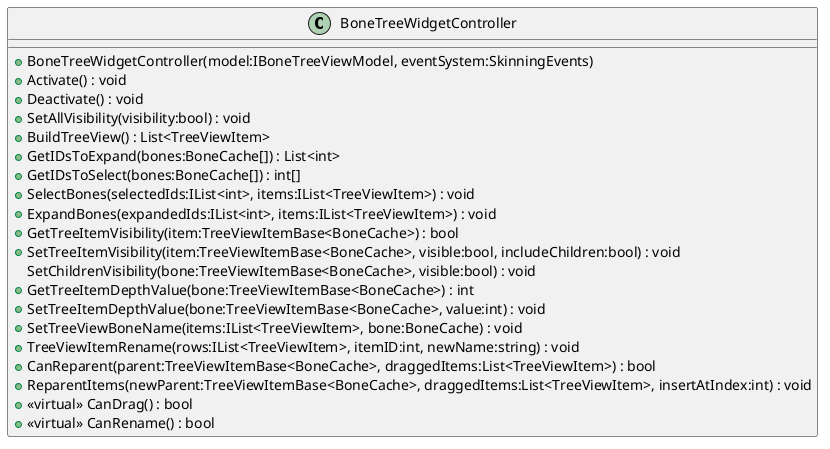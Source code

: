 @startuml
class BoneTreeWidgetController {
    + BoneTreeWidgetController(model:IBoneTreeViewModel, eventSystem:SkinningEvents)
    + Activate() : void
    + Deactivate() : void
    + SetAllVisibility(visibility:bool) : void
    + BuildTreeView() : List<TreeViewItem>
    + GetIDsToExpand(bones:BoneCache[]) : List<int>
    + GetIDsToSelect(bones:BoneCache[]) : int[]
    + SelectBones(selectedIds:IList<int>, items:IList<TreeViewItem>) : void
    + ExpandBones(expandedIds:IList<int>, items:IList<TreeViewItem>) : void
    + GetTreeItemVisibility(item:TreeViewItemBase<BoneCache>) : bool
    + SetTreeItemVisibility(item:TreeViewItemBase<BoneCache>, visible:bool, includeChildren:bool) : void
    SetChildrenVisibility(bone:TreeViewItemBase<BoneCache>, visible:bool) : void
    + GetTreeItemDepthValue(bone:TreeViewItemBase<BoneCache>) : int
    + SetTreeItemDepthValue(bone:TreeViewItemBase<BoneCache>, value:int) : void
    + SetTreeViewBoneName(items:IList<TreeViewItem>, bone:BoneCache) : void
    + TreeViewItemRename(rows:IList<TreeViewItem>, itemID:int, newName:string) : void
    + CanReparent(parent:TreeViewItemBase<BoneCache>, draggedItems:List<TreeViewItem>) : bool
    + ReparentItems(newParent:TreeViewItemBase<BoneCache>, draggedItems:List<TreeViewItem>, insertAtIndex:int) : void
    + <<virtual>> CanDrag() : bool
    + <<virtual>> CanRename() : bool
}
@enduml
